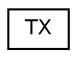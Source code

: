 digraph "Graphical Class Hierarchy"
{
  edge [fontname="Helvetica",fontsize="10",labelfontname="Helvetica",labelfontsize="10"];
  node [fontname="Helvetica",fontsize="10",shape=record];
  rankdir="LR";
  Node1 [label="TX",height=0.2,width=0.4,color="black", fillcolor="white", style="filled",URL="$class_t_x.html"];
}
